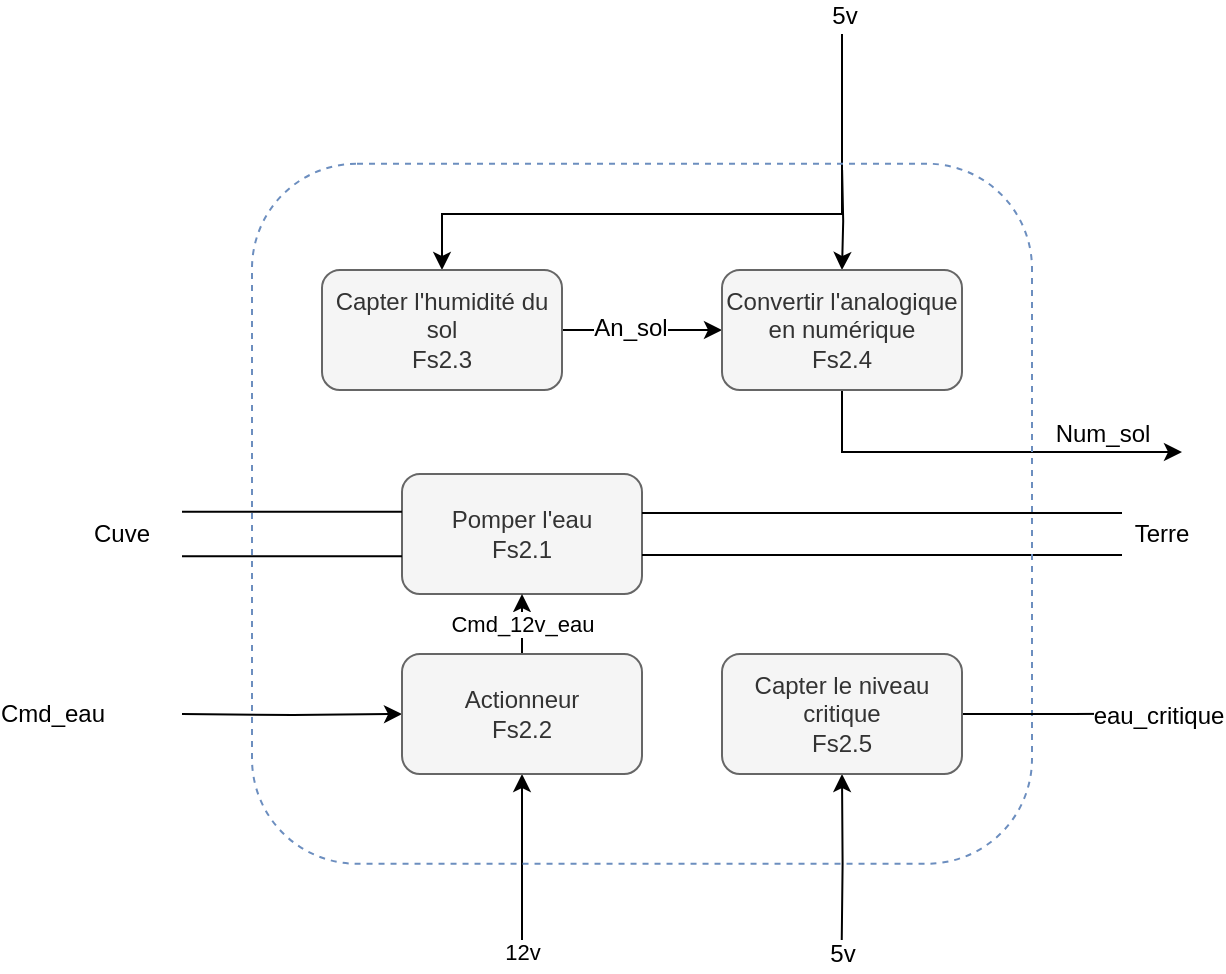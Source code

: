 <mxfile version="11.2.1" type="device" pages="1"><diagram id="BIUtogWQQ1a7WZNANr6i" name="Page-1"><mxGraphModel dx="1344" dy="755" grid="1" gridSize="10" guides="1" tooltips="1" connect="1" arrows="1" fold="1" page="1" pageScale="1" pageWidth="827" pageHeight="1169" math="0" shadow="0"><root><mxCell id="0"/><mxCell id="1" parent="0"/><mxCell id="pBzBZ-QSqsF2msbzzUoK-1" value="Pomper l'eau&lt;br&gt;Fs2.1" style="rounded=1;whiteSpace=wrap;html=1;fillColor=#f5f5f5;strokeColor=#666666;fontColor=#333333;" parent="1" vertex="1"><mxGeometry x="300" y="260" width="120" height="60" as="geometry"/></mxCell><mxCell id="pBzBZ-QSqsF2msbzzUoK-15" style="edgeStyle=orthogonalEdgeStyle;rounded=0;orthogonalLoop=1;jettySize=auto;html=1;exitX=1;exitY=0.5;exitDx=0;exitDy=0;entryX=0;entryY=0.5;entryDx=0;entryDy=0;" parent="1" source="pBzBZ-QSqsF2msbzzUoK-2" target="pBzBZ-QSqsF2msbzzUoK-14" edge="1"><mxGeometry relative="1" as="geometry"/></mxCell><mxCell id="pBzBZ-QSqsF2msbzzUoK-22" value="An_sol" style="text;html=1;resizable=0;points=[];align=center;verticalAlign=middle;labelBackgroundColor=#ffffff;" parent="pBzBZ-QSqsF2msbzzUoK-15" vertex="1" connectable="0"><mxGeometry x="-0.167" y="1" relative="1" as="geometry"><mxPoint as="offset"/></mxGeometry></mxCell><mxCell id="pBzBZ-QSqsF2msbzzUoK-18" style="edgeStyle=orthogonalEdgeStyle;rounded=0;orthogonalLoop=1;jettySize=auto;html=1;entryX=0.5;entryY=0;entryDx=0;entryDy=0;" parent="1" target="pBzBZ-QSqsF2msbzzUoK-2" edge="1"><mxGeometry relative="1" as="geometry"><mxPoint x="520" y="40" as="sourcePoint"/><Array as="points"><mxPoint x="520" y="130"/><mxPoint x="320" y="130"/></Array></mxGeometry></mxCell><mxCell id="pBzBZ-QSqsF2msbzzUoK-2" value="Capter l'humidité du sol&lt;br&gt;Fs2.3" style="rounded=1;whiteSpace=wrap;html=1;fillColor=#f5f5f5;strokeColor=#666666;fontColor=#333333;" parent="1" vertex="1"><mxGeometry x="260" y="158.0" width="120" height="60" as="geometry"/></mxCell><mxCell id="pBzBZ-QSqsF2msbzzUoK-3" value="" style="shape=link;html=1;entryX=0;entryY=0.5;entryDx=0;entryDy=0;width=22.233;" parent="1" target="pBzBZ-QSqsF2msbzzUoK-1" edge="1"><mxGeometry width="50" height="50" relative="1" as="geometry"><mxPoint x="190" y="290" as="sourcePoint"/><mxPoint x="250" y="260" as="targetPoint"/></mxGeometry></mxCell><mxCell id="pBzBZ-QSqsF2msbzzUoK-5" value="" style="shape=link;html=1;exitX=1;exitY=0.5;exitDx=0;exitDy=0;width=21.111;" parent="1" source="pBzBZ-QSqsF2msbzzUoK-1" edge="1" target="pBzBZ-QSqsF2msbzzUoK-30"><mxGeometry width="50" height="50" relative="1" as="geometry"><mxPoint x="480" y="290" as="sourcePoint"/><mxPoint x="640" y="290" as="targetPoint"/></mxGeometry></mxCell><mxCell id="pBzBZ-QSqsF2msbzzUoK-8" value="Cmd_12v_eau" style="edgeStyle=orthogonalEdgeStyle;rounded=0;orthogonalLoop=1;jettySize=auto;html=1;exitX=0.5;exitY=0;exitDx=0;exitDy=0;entryX=0.5;entryY=1;entryDx=0;entryDy=0;" parent="1" source="pBzBZ-QSqsF2msbzzUoK-7" target="pBzBZ-QSqsF2msbzzUoK-1" edge="1"><mxGeometry relative="1" as="geometry"/></mxCell><mxCell id="pBzBZ-QSqsF2msbzzUoK-9" value="12v" style="edgeStyle=orthogonalEdgeStyle;rounded=0;orthogonalLoop=1;jettySize=auto;html=1;entryX=0.5;entryY=1;entryDx=0;entryDy=0;" parent="1" target="pBzBZ-QSqsF2msbzzUoK-7" edge="1"><mxGeometry x="0.449" y="65" relative="1" as="geometry"><mxPoint x="360" y="500" as="sourcePoint"/><Array as="points"><mxPoint x="360" y="500"/></Array><mxPoint x="65" y="64" as="offset"/></mxGeometry></mxCell><mxCell id="pBzBZ-QSqsF2msbzzUoK-10" style="edgeStyle=orthogonalEdgeStyle;rounded=0;orthogonalLoop=1;jettySize=auto;html=1;entryX=0;entryY=0.5;entryDx=0;entryDy=0;" parent="1" target="pBzBZ-QSqsF2msbzzUoK-7" edge="1"><mxGeometry relative="1" as="geometry"><mxPoint x="190" y="380" as="sourcePoint"/></mxGeometry></mxCell><mxCell id="pBzBZ-QSqsF2msbzzUoK-24" value="Cmd_eau" style="text;html=1;resizable=0;points=[];align=center;verticalAlign=middle;labelBackgroundColor=#ffffff;" parent="pBzBZ-QSqsF2msbzzUoK-10" vertex="1" connectable="0"><mxGeometry x="0.331" relative="1" as="geometry"><mxPoint x="-138.5" as="offset"/></mxGeometry></mxCell><mxCell id="pBzBZ-QSqsF2msbzzUoK-7" value="Actionneur&lt;br&gt;Fs2.2" style="rounded=1;whiteSpace=wrap;html=1;fillColor=#f5f5f5;strokeColor=#666666;fontColor=#333333;" parent="1" vertex="1"><mxGeometry x="300" y="350" width="120" height="60" as="geometry"/></mxCell><mxCell id="pBzBZ-QSqsF2msbzzUoK-16" style="edgeStyle=orthogonalEdgeStyle;rounded=0;orthogonalLoop=1;jettySize=auto;html=1;exitX=0.5;exitY=1;exitDx=0;exitDy=0;" parent="1" source="pBzBZ-QSqsF2msbzzUoK-14" edge="1"><mxGeometry relative="1" as="geometry"><mxPoint x="690" y="249" as="targetPoint"/><Array as="points"><mxPoint x="520" y="249"/></Array></mxGeometry></mxCell><mxCell id="pBzBZ-QSqsF2msbzzUoK-23" value="Num_sol" style="text;html=1;resizable=0;points=[];align=center;verticalAlign=middle;labelBackgroundColor=#ffffff;" parent="pBzBZ-QSqsF2msbzzUoK-16" vertex="1" connectable="0"><mxGeometry x="-0.312" relative="1" as="geometry"><mxPoint x="92" y="-9" as="offset"/></mxGeometry></mxCell><mxCell id="pBzBZ-QSqsF2msbzzUoK-19" style="edgeStyle=orthogonalEdgeStyle;rounded=0;orthogonalLoop=1;jettySize=auto;html=1;exitX=0.5;exitY=0;exitDx=0;exitDy=0;entryX=0.5;entryY=0;entryDx=0;entryDy=0;" parent="1" target="pBzBZ-QSqsF2msbzzUoK-14" edge="1"><mxGeometry relative="1" as="geometry"><mxPoint x="520.056" y="108" as="sourcePoint"/></mxGeometry></mxCell><mxCell id="pBzBZ-QSqsF2msbzzUoK-21" value="5v" style="text;html=1;resizable=0;points=[];align=center;verticalAlign=middle;labelBackgroundColor=#ffffff;" parent="pBzBZ-QSqsF2msbzzUoK-19" vertex="1" connectable="0"><mxGeometry x="-0.29" relative="1" as="geometry"><mxPoint y="-95.5" as="offset"/></mxGeometry></mxCell><mxCell id="pBzBZ-QSqsF2msbzzUoK-14" value="Convertir l'analogique en numérique&lt;br&gt;Fs2.4" style="rounded=1;whiteSpace=wrap;html=1;fillColor=#f5f5f5;strokeColor=#666666;fontColor=#333333;" parent="1" vertex="1"><mxGeometry x="460" y="158.0" width="120" height="60" as="geometry"/></mxCell><mxCell id="pBzBZ-QSqsF2msbzzUoK-25" value="" style="rounded=1;whiteSpace=wrap;html=1;fillColor=none;dashed=1;strokeColor=#6c8ebf;gradientColor=#ffffff;" parent="1" vertex="1"><mxGeometry x="225" y="104.853" width="390" height="350" as="geometry"/></mxCell><mxCell id="pBzBZ-QSqsF2msbzzUoK-29" value="Cuve" style="text;html=1;strokeColor=none;fillColor=none;align=center;verticalAlign=middle;whiteSpace=wrap;rounded=0;dashed=1;" parent="1" vertex="1"><mxGeometry x="140" y="280" width="40" height="20" as="geometry"/></mxCell><mxCell id="pBzBZ-QSqsF2msbzzUoK-30" value="Terre" style="text;html=1;strokeColor=none;fillColor=none;align=center;verticalAlign=middle;whiteSpace=wrap;rounded=0;dashed=1;" parent="1" vertex="1"><mxGeometry x="660" y="280" width="40" height="20" as="geometry"/></mxCell><mxCell id="howVlb_HN4VTjmfWuwtJ-2" style="edgeStyle=orthogonalEdgeStyle;rounded=0;orthogonalLoop=1;jettySize=auto;html=1;exitX=0.5;exitY=1;exitDx=0;exitDy=0;entryX=0.5;entryY=1;entryDx=0;entryDy=0;" edge="1" parent="1" target="howVlb_HN4VTjmfWuwtJ-1"><mxGeometry relative="1" as="geometry"><mxPoint x="519.793" y="500.0" as="sourcePoint"/></mxGeometry></mxCell><mxCell id="howVlb_HN4VTjmfWuwtJ-4" value="5v" style="text;html=1;resizable=0;points=[];align=center;verticalAlign=middle;labelBackgroundColor=#ffffff;" vertex="1" connectable="0" parent="howVlb_HN4VTjmfWuwtJ-2"><mxGeometry x="-0.288" y="2" relative="1" as="geometry"><mxPoint x="2" y="31.5" as="offset"/></mxGeometry></mxCell><mxCell id="howVlb_HN4VTjmfWuwtJ-3" style="edgeStyle=orthogonalEdgeStyle;rounded=0;orthogonalLoop=1;jettySize=auto;html=1;exitX=1;exitY=0.5;exitDx=0;exitDy=0;" edge="1" parent="1" source="howVlb_HN4VTjmfWuwtJ-1"><mxGeometry relative="1" as="geometry"><mxPoint x="690" y="379.69" as="targetPoint"/><Array as="points"><mxPoint x="635" y="380"/></Array></mxGeometry></mxCell><mxCell id="howVlb_HN4VTjmfWuwtJ-5" value="eau_critique" style="text;html=1;resizable=0;points=[];align=center;verticalAlign=middle;labelBackgroundColor=#ffffff;" vertex="1" connectable="0" parent="howVlb_HN4VTjmfWuwtJ-3"><mxGeometry x="0.777" y="-1" relative="1" as="geometry"><mxPoint as="offset"/></mxGeometry></mxCell><mxCell id="howVlb_HN4VTjmfWuwtJ-1" value="Capter le niveau critique&lt;br&gt;Fs2.5" style="rounded=1;whiteSpace=wrap;html=1;fillColor=#f5f5f5;strokeColor=#666666;fontColor=#333333;" vertex="1" parent="1"><mxGeometry x="460" y="350" width="120" height="60" as="geometry"/></mxCell></root></mxGraphModel></diagram></mxfile>